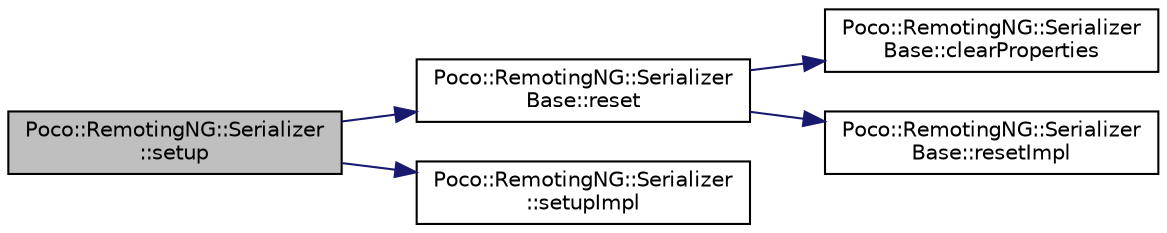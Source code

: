 digraph "Poco::RemotingNG::Serializer::setup"
{
 // LATEX_PDF_SIZE
  edge [fontname="Helvetica",fontsize="10",labelfontname="Helvetica",labelfontsize="10"];
  node [fontname="Helvetica",fontsize="10",shape=record];
  rankdir="LR";
  Node1 [label="Poco::RemotingNG::Serializer\l::setup",height=0.2,width=0.4,color="black", fillcolor="grey75", style="filled", fontcolor="black",tooltip="Destroys the Serializer."];
  Node1 -> Node2 [color="midnightblue",fontsize="10",style="solid"];
  Node2 [label="Poco::RemotingNG::Serializer\lBase::reset",height=0.2,width=0.4,color="black", fillcolor="white", style="filled",URL="$classPoco_1_1RemotingNG_1_1SerializerBase.html#a308bce9f6d6328f9a250f561a9a46869",tooltip="Returns true if a property with the given name exists."];
  Node2 -> Node3 [color="midnightblue",fontsize="10",style="solid"];
  Node3 [label="Poco::RemotingNG::Serializer\lBase::clearProperties",height=0.2,width=0.4,color="black", fillcolor="white", style="filled",URL="$classPoco_1_1RemotingNG_1_1SerializerBase.html#a8cc89f18c3ef435f9a884309040971be",tooltip="Resets the serializer. Must be implemented by subclasses."];
  Node2 -> Node4 [color="midnightblue",fontsize="10",style="solid"];
  Node4 [label="Poco::RemotingNG::Serializer\lBase::resetImpl",height=0.2,width=0.4,color="black", fillcolor="white", style="filled",URL="$classPoco_1_1RemotingNG_1_1SerializerBase.html#ad510e0b7adebca5fafc774c297445be4",tooltip="Destroys the Serializer."];
  Node1 -> Node5 [color="midnightblue",fontsize="10",style="solid"];
  Node5 [label="Poco::RemotingNG::Serializer\l::setupImpl",height=0.2,width=0.4,color="black", fillcolor="white", style="filled",URL="$classPoco_1_1RemotingNG_1_1Serializer.html#a957a5eab2dc0331a3db1c79d4e8b0547",tooltip=" "];
}
